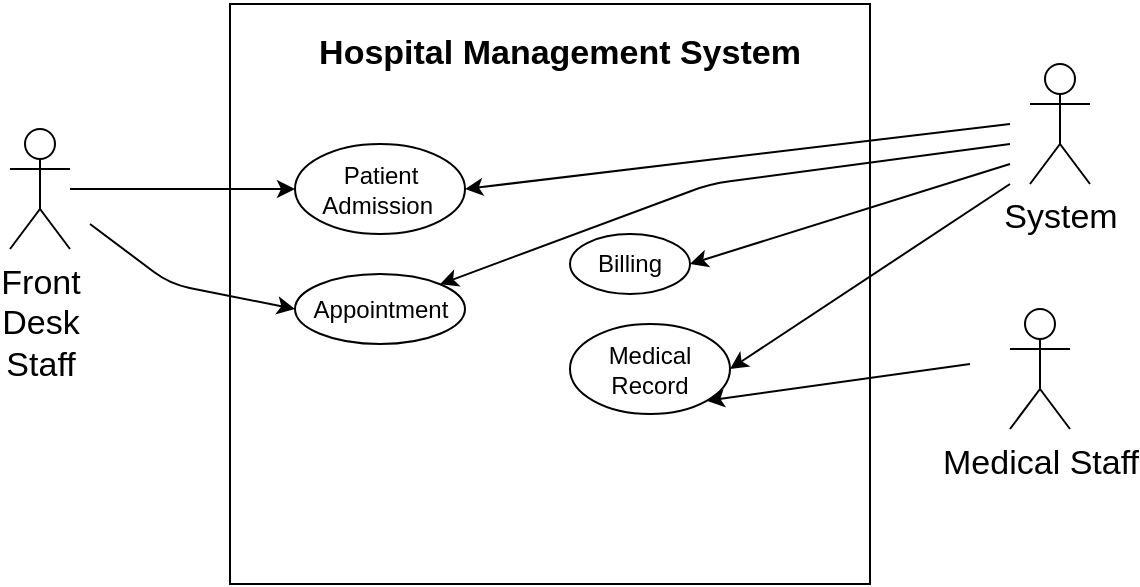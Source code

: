 <mxfile>
    <diagram id="lte9NGJQB8r7DApe3pEH" name="Page-1">
        <mxGraphModel dx="1261" dy="483" grid="1" gridSize="10" guides="1" tooltips="1" connect="1" arrows="1" fold="1" page="1" pageScale="1" pageWidth="1100" pageHeight="850" math="0" shadow="0">
            <root>
                <mxCell id="0"/>
                <mxCell id="1" parent="0"/>
                <mxCell id="3" value="" style="rounded=0;whiteSpace=wrap;html=1;" parent="1" vertex="1">
                    <mxGeometry x="310" y="80" width="320" height="290" as="geometry"/>
                </mxCell>
                <mxCell id="16" value="&lt;h3 style=&quot;font-size: 17px;&quot;&gt;Hospital Management System&lt;/h3&gt;" style="text;html=1;strokeColor=none;fillColor=none;align=center;verticalAlign=middle;whiteSpace=wrap;rounded=0;fontSize=17;" parent="1" vertex="1">
                    <mxGeometry x="350" y="90" width="250" height="30" as="geometry"/>
                </mxCell>
                <mxCell id="27" value="System" style="shape=umlActor;verticalLabelPosition=bottom;verticalAlign=top;html=1;outlineConnect=0;fontSize=17;" parent="1" vertex="1">
                    <mxGeometry x="710" y="110" width="30" height="60" as="geometry"/>
                </mxCell>
                <mxCell id="31" value="Medical Staff" style="shape=umlActor;verticalLabelPosition=bottom;verticalAlign=top;html=1;outlineConnect=0;fontSize=17;" parent="1" vertex="1">
                    <mxGeometry x="700" y="232.5" width="30" height="60" as="geometry"/>
                </mxCell>
                <mxCell id="41" value="" style="edgeStyle=none;html=1;fontSize=17;entryX=0;entryY=0.5;entryDx=0;entryDy=0;" parent="1" target="48" edge="1">
                    <mxGeometry relative="1" as="geometry">
                        <mxPoint x="240" y="190" as="sourcePoint"/>
                        <Array as="points">
                            <mxPoint x="280" y="220"/>
                        </Array>
                        <mxPoint x="330.0" y="410" as="targetPoint"/>
                    </mxGeometry>
                </mxCell>
                <mxCell id="46" value="" style="edgeStyle=none;html=1;fontSize=17;entryX=0;entryY=0.5;entryDx=0;entryDy=0;" parent="1" source="26" target="47" edge="1">
                    <mxGeometry relative="1" as="geometry">
                        <mxPoint x="335" y="195" as="targetPoint"/>
                    </mxGeometry>
                </mxCell>
                <mxCell id="26" value="Front&lt;br&gt;Desk &lt;br&gt;Staff" style="shape=umlActor;verticalLabelPosition=bottom;verticalAlign=top;html=1;outlineConnect=0;fontSize=17;" parent="1" vertex="1">
                    <mxGeometry x="200" y="142.5" width="30" height="60" as="geometry"/>
                </mxCell>
                <mxCell id="47" value="Patient Admission&amp;nbsp;" style="ellipse;whiteSpace=wrap;html=1;" vertex="1" parent="1">
                    <mxGeometry x="342.5" y="150" width="85" height="45" as="geometry"/>
                </mxCell>
                <mxCell id="48" value="Appointment" style="ellipse;whiteSpace=wrap;html=1;" vertex="1" parent="1">
                    <mxGeometry x="342.5" y="215" width="85" height="35" as="geometry"/>
                </mxCell>
                <mxCell id="49" value="Medical Record" style="ellipse;whiteSpace=wrap;html=1;" vertex="1" parent="1">
                    <mxGeometry x="480" y="240" width="80" height="45" as="geometry"/>
                </mxCell>
                <mxCell id="50" value="Billing" style="ellipse;whiteSpace=wrap;html=1;" vertex="1" parent="1">
                    <mxGeometry x="480" y="195" width="60" height="30" as="geometry"/>
                </mxCell>
                <mxCell id="55" value="" style="endArrow=classic;html=1;entryX=1;entryY=0.5;entryDx=0;entryDy=0;" edge="1" parent="1" target="47">
                    <mxGeometry width="50" height="50" relative="1" as="geometry">
                        <mxPoint x="700" y="140" as="sourcePoint"/>
                        <mxPoint x="750" y="90" as="targetPoint"/>
                    </mxGeometry>
                </mxCell>
                <mxCell id="56" value="" style="endArrow=classic;html=1;entryX=1;entryY=0.5;entryDx=0;entryDy=0;" edge="1" parent="1" target="49">
                    <mxGeometry width="50" height="50" relative="1" as="geometry">
                        <mxPoint x="700" y="170" as="sourcePoint"/>
                        <mxPoint x="750" y="110" as="targetPoint"/>
                    </mxGeometry>
                </mxCell>
                <mxCell id="57" value="" style="endArrow=classic;html=1;entryX=1;entryY=0;entryDx=0;entryDy=0;" edge="1" parent="1" target="48">
                    <mxGeometry width="50" height="50" relative="1" as="geometry">
                        <mxPoint x="700" y="150" as="sourcePoint"/>
                        <mxPoint x="750" y="100" as="targetPoint"/>
                        <Array as="points">
                            <mxPoint x="550" y="170"/>
                        </Array>
                    </mxGeometry>
                </mxCell>
                <mxCell id="58" value="" style="endArrow=classic;html=1;entryX=1;entryY=0.5;entryDx=0;entryDy=0;" edge="1" parent="1" target="50">
                    <mxGeometry width="50" height="50" relative="1" as="geometry">
                        <mxPoint x="700" y="160" as="sourcePoint"/>
                        <mxPoint x="740" y="130" as="targetPoint"/>
                    </mxGeometry>
                </mxCell>
                <mxCell id="59" value="" style="endArrow=classic;html=1;entryX=1;entryY=1;entryDx=0;entryDy=0;" edge="1" parent="1" target="49">
                    <mxGeometry width="50" height="50" relative="1" as="geometry">
                        <mxPoint x="680" y="260" as="sourcePoint"/>
                        <mxPoint x="730" y="210" as="targetPoint"/>
                    </mxGeometry>
                </mxCell>
            </root>
        </mxGraphModel>
    </diagram>
</mxfile>